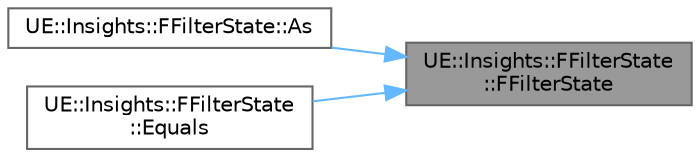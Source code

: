 digraph "UE::Insights::FFilterState::FFilterState"
{
 // INTERACTIVE_SVG=YES
 // LATEX_PDF_SIZE
  bgcolor="transparent";
  edge [fontname=Helvetica,fontsize=10,labelfontname=Helvetica,labelfontsize=10];
  node [fontname=Helvetica,fontsize=10,shape=box,height=0.2,width=0.4];
  rankdir="RL";
  Node1 [id="Node000001",label="UE::Insights::FFilterState\l::FFilterState",height=0.2,width=0.4,color="gray40", fillcolor="grey60", style="filled", fontcolor="black",tooltip=" "];
  Node1 -> Node2 [id="edge1_Node000001_Node000002",dir="back",color="steelblue1",style="solid",tooltip=" "];
  Node2 [id="Node000002",label="UE::Insights::FFilterState::As",height=0.2,width=0.4,color="grey40", fillcolor="white", style="filled",URL="$de/db2/classUE_1_1Insights_1_1FFilterState.html#a29302465e7d2e10b168f1b6b3882a470",tooltip=" "];
  Node1 -> Node3 [id="edge2_Node000001_Node000003",dir="back",color="steelblue1",style="solid",tooltip=" "];
  Node3 [id="Node000003",label="UE::Insights::FFilterState\l::Equals",height=0.2,width=0.4,color="grey40", fillcolor="white", style="filled",URL="$de/db2/classUE_1_1Insights_1_1FFilterState.html#a046bf1e502e6110593fd7bddf4b6bd2c",tooltip=" "];
}
